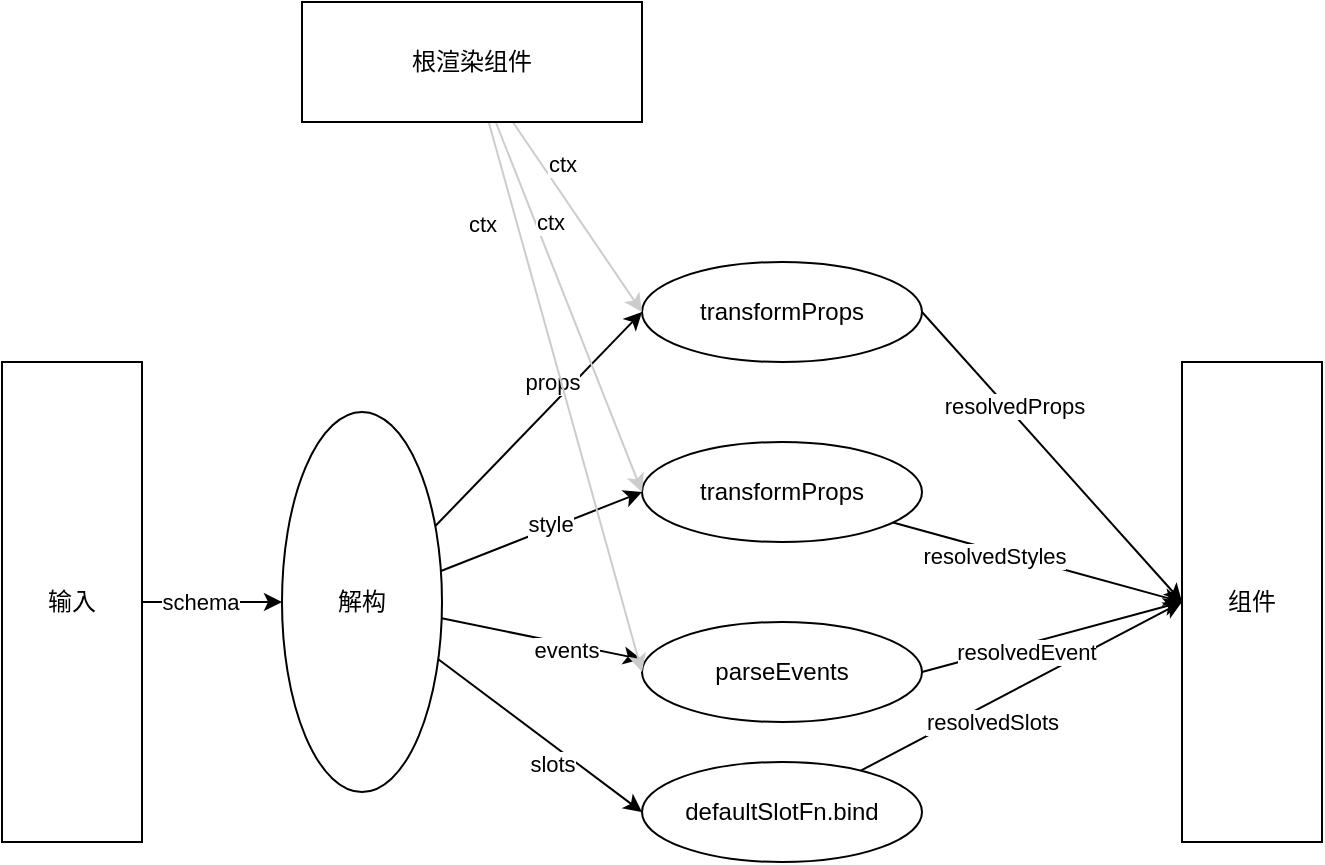 <mxfile version="21.2.9" type="github">
  <diagram name="第 1 页" id="LbV2Ouu0MSUz2O4njj0f">
    <mxGraphModel dx="1050" dy="517" grid="1" gridSize="10" guides="1" tooltips="1" connect="1" arrows="1" fold="1" page="1" pageScale="1" pageWidth="827" pageHeight="1169" math="0" shadow="0">
      <root>
        <mxCell id="0" />
        <mxCell id="1" parent="0" />
        <mxCell id="fHXqGAKMI-KuBx6w6PlO-4" style="edgeStyle=orthogonalEdgeStyle;rounded=0;orthogonalLoop=1;jettySize=auto;html=1;entryX=0;entryY=0.5;entryDx=0;entryDy=0;" edge="1" parent="1" source="fHXqGAKMI-KuBx6w6PlO-1" target="fHXqGAKMI-KuBx6w6PlO-3">
          <mxGeometry relative="1" as="geometry" />
        </mxCell>
        <mxCell id="fHXqGAKMI-KuBx6w6PlO-5" value="schema" style="edgeLabel;html=1;align=center;verticalAlign=middle;resizable=0;points=[];" vertex="1" connectable="0" parent="fHXqGAKMI-KuBx6w6PlO-4">
          <mxGeometry x="0.23" y="-3" relative="1" as="geometry">
            <mxPoint x="-14" y="-3" as="offset" />
          </mxGeometry>
        </mxCell>
        <mxCell id="fHXqGAKMI-KuBx6w6PlO-1" value="输入" style="html=1;dashed=0;whiteSpace=wrap;" vertex="1" parent="1">
          <mxGeometry x="140" y="180" width="70" height="240" as="geometry" />
        </mxCell>
        <mxCell id="fHXqGAKMI-KuBx6w6PlO-10" style="rounded=0;orthogonalLoop=1;jettySize=auto;html=1;entryX=-0.002;entryY=0.372;entryDx=0;entryDy=0;entryPerimeter=0;" edge="1" parent="1" source="fHXqGAKMI-KuBx6w6PlO-3" target="fHXqGAKMI-KuBx6w6PlO-9">
          <mxGeometry relative="1" as="geometry" />
        </mxCell>
        <mxCell id="fHXqGAKMI-KuBx6w6PlO-17" value="events" style="edgeLabel;html=1;align=center;verticalAlign=middle;resizable=0;points=[];fontSize=11;fontFamily=Helvetica;fontColor=default;" vertex="1" connectable="0" parent="fHXqGAKMI-KuBx6w6PlO-10">
          <mxGeometry x="0.26" y="-3" relative="1" as="geometry">
            <mxPoint as="offset" />
          </mxGeometry>
        </mxCell>
        <mxCell id="fHXqGAKMI-KuBx6w6PlO-11" style="rounded=0;orthogonalLoop=1;jettySize=auto;html=1;entryX=0;entryY=0.5;entryDx=0;entryDy=0;" edge="1" parent="1" source="fHXqGAKMI-KuBx6w6PlO-3" target="fHXqGAKMI-KuBx6w6PlO-6">
          <mxGeometry relative="1" as="geometry" />
        </mxCell>
        <mxCell id="fHXqGAKMI-KuBx6w6PlO-16" value="slots" style="edgeLabel;html=1;align=center;verticalAlign=middle;resizable=0;points=[];fontSize=11;fontFamily=Helvetica;fontColor=default;" vertex="1" connectable="0" parent="fHXqGAKMI-KuBx6w6PlO-11">
          <mxGeometry x="0.423" y="3" relative="1" as="geometry">
            <mxPoint x="-18" as="offset" />
          </mxGeometry>
        </mxCell>
        <mxCell id="fHXqGAKMI-KuBx6w6PlO-12" style="edgeStyle=none;shape=connector;rounded=0;orthogonalLoop=1;jettySize=auto;html=1;entryX=0;entryY=0.5;entryDx=0;entryDy=0;labelBackgroundColor=default;strokeColor=default;fontFamily=Helvetica;fontSize=11;fontColor=default;endArrow=classic;" edge="1" parent="1" source="fHXqGAKMI-KuBx6w6PlO-3" target="fHXqGAKMI-KuBx6w6PlO-7">
          <mxGeometry relative="1" as="geometry" />
        </mxCell>
        <mxCell id="fHXqGAKMI-KuBx6w6PlO-15" value="style" style="edgeLabel;html=1;align=center;verticalAlign=middle;resizable=0;points=[];fontSize=11;fontFamily=Helvetica;fontColor=default;" vertex="1" connectable="0" parent="fHXqGAKMI-KuBx6w6PlO-12">
          <mxGeometry x="0.429" y="1" relative="1" as="geometry">
            <mxPoint x="-17" y="5" as="offset" />
          </mxGeometry>
        </mxCell>
        <mxCell id="fHXqGAKMI-KuBx6w6PlO-13" style="edgeStyle=none;shape=connector;rounded=0;orthogonalLoop=1;jettySize=auto;html=1;entryX=0;entryY=0.5;entryDx=0;entryDy=0;labelBackgroundColor=default;strokeColor=default;fontFamily=Helvetica;fontSize=11;fontColor=default;endArrow=classic;" edge="1" parent="1" source="fHXqGAKMI-KuBx6w6PlO-3" target="fHXqGAKMI-KuBx6w6PlO-8">
          <mxGeometry relative="1" as="geometry" />
        </mxCell>
        <mxCell id="fHXqGAKMI-KuBx6w6PlO-14" value="props" style="edgeLabel;html=1;align=center;verticalAlign=middle;resizable=0;points=[];fontSize=11;fontFamily=Helvetica;fontColor=default;" vertex="1" connectable="0" parent="fHXqGAKMI-KuBx6w6PlO-13">
          <mxGeometry x="0.324" y="2" relative="1" as="geometry">
            <mxPoint x="-9" as="offset" />
          </mxGeometry>
        </mxCell>
        <mxCell id="fHXqGAKMI-KuBx6w6PlO-3" value="解构" style="shape=ellipse;html=1;dashed=0;whiteSpace=wrap;perimeter=ellipsePerimeter;" vertex="1" parent="1">
          <mxGeometry x="280" y="205" width="80" height="190" as="geometry" />
        </mxCell>
        <mxCell id="fHXqGAKMI-KuBx6w6PlO-22" style="edgeStyle=none;shape=connector;rounded=0;orthogonalLoop=1;jettySize=auto;html=1;entryX=0;entryY=0.5;entryDx=0;entryDy=0;labelBackgroundColor=default;strokeColor=default;fontFamily=Helvetica;fontSize=11;fontColor=default;endArrow=classic;" edge="1" parent="1" source="fHXqGAKMI-KuBx6w6PlO-6" target="fHXqGAKMI-KuBx6w6PlO-19">
          <mxGeometry relative="1" as="geometry" />
        </mxCell>
        <mxCell id="fHXqGAKMI-KuBx6w6PlO-26" value="resolvedSlots" style="edgeLabel;html=1;align=center;verticalAlign=middle;resizable=0;points=[];fontSize=11;fontFamily=Helvetica;fontColor=default;" vertex="1" connectable="0" parent="fHXqGAKMI-KuBx6w6PlO-22">
          <mxGeometry x="-0.392" y="-1" relative="1" as="geometry">
            <mxPoint x="16" as="offset" />
          </mxGeometry>
        </mxCell>
        <mxCell id="fHXqGAKMI-KuBx6w6PlO-6" value="&lt;div&gt;defaultSlotFn.bind&lt;/div&gt;" style="shape=ellipse;html=1;dashed=0;whiteSpace=wrap;perimeter=ellipsePerimeter;" vertex="1" parent="1">
          <mxGeometry x="460" y="380" width="140" height="50" as="geometry" />
        </mxCell>
        <mxCell id="fHXqGAKMI-KuBx6w6PlO-21" style="edgeStyle=none;shape=connector;rounded=0;orthogonalLoop=1;jettySize=auto;html=1;entryX=0;entryY=0.5;entryDx=0;entryDy=0;labelBackgroundColor=default;strokeColor=default;fontFamily=Helvetica;fontSize=11;fontColor=default;endArrow=classic;" edge="1" parent="1" source="fHXqGAKMI-KuBx6w6PlO-7" target="fHXqGAKMI-KuBx6w6PlO-19">
          <mxGeometry relative="1" as="geometry" />
        </mxCell>
        <mxCell id="fHXqGAKMI-KuBx6w6PlO-25" value="resolvedStyles" style="edgeLabel;html=1;align=center;verticalAlign=middle;resizable=0;points=[];fontSize=11;fontFamily=Helvetica;fontColor=default;" vertex="1" connectable="0" parent="fHXqGAKMI-KuBx6w6PlO-21">
          <mxGeometry x="-0.293" y="-3" relative="1" as="geometry">
            <mxPoint as="offset" />
          </mxGeometry>
        </mxCell>
        <mxCell id="fHXqGAKMI-KuBx6w6PlO-7" value="transformProps" style="shape=ellipse;html=1;dashed=0;whiteSpace=wrap;perimeter=ellipsePerimeter;" vertex="1" parent="1">
          <mxGeometry x="460" y="220" width="140" height="50" as="geometry" />
        </mxCell>
        <mxCell id="fHXqGAKMI-KuBx6w6PlO-20" style="edgeStyle=none;shape=connector;rounded=0;orthogonalLoop=1;jettySize=auto;html=1;entryX=0;entryY=0.5;entryDx=0;entryDy=0;labelBackgroundColor=default;strokeColor=default;fontFamily=Helvetica;fontSize=11;fontColor=default;endArrow=classic;exitX=1;exitY=0.5;exitDx=0;exitDy=0;" edge="1" parent="1" source="fHXqGAKMI-KuBx6w6PlO-8" target="fHXqGAKMI-KuBx6w6PlO-19">
          <mxGeometry relative="1" as="geometry" />
        </mxCell>
        <mxCell id="fHXqGAKMI-KuBx6w6PlO-24" value="resolvedProps" style="edgeLabel;html=1;align=center;verticalAlign=middle;resizable=0;points=[];fontSize=11;fontFamily=Helvetica;fontColor=default;" vertex="1" connectable="0" parent="fHXqGAKMI-KuBx6w6PlO-20">
          <mxGeometry x="-0.327" y="3" relative="1" as="geometry">
            <mxPoint as="offset" />
          </mxGeometry>
        </mxCell>
        <mxCell id="fHXqGAKMI-KuBx6w6PlO-8" value="transformProps" style="shape=ellipse;html=1;dashed=0;whiteSpace=wrap;perimeter=ellipsePerimeter;" vertex="1" parent="1">
          <mxGeometry x="460" y="130" width="140" height="50" as="geometry" />
        </mxCell>
        <mxCell id="fHXqGAKMI-KuBx6w6PlO-23" style="edgeStyle=none;shape=connector;rounded=0;orthogonalLoop=1;jettySize=auto;html=1;entryX=0;entryY=0.5;entryDx=0;entryDy=0;labelBackgroundColor=default;strokeColor=default;fontFamily=Helvetica;fontSize=11;fontColor=default;endArrow=classic;exitX=1;exitY=0.5;exitDx=0;exitDy=0;" edge="1" parent="1" source="fHXqGAKMI-KuBx6w6PlO-9" target="fHXqGAKMI-KuBx6w6PlO-19">
          <mxGeometry relative="1" as="geometry" />
        </mxCell>
        <mxCell id="fHXqGAKMI-KuBx6w6PlO-27" value="resolvedEvent" style="edgeLabel;html=1;align=center;verticalAlign=middle;resizable=0;points=[];fontSize=11;fontFamily=Helvetica;fontColor=default;" vertex="1" connectable="0" parent="fHXqGAKMI-KuBx6w6PlO-23">
          <mxGeometry x="-0.216" y="-4" relative="1" as="geometry">
            <mxPoint as="offset" />
          </mxGeometry>
        </mxCell>
        <mxCell id="fHXqGAKMI-KuBx6w6PlO-9" value="parseEvents" style="shape=ellipse;html=1;dashed=0;whiteSpace=wrap;perimeter=ellipsePerimeter;" vertex="1" parent="1">
          <mxGeometry x="460" y="310" width="140" height="50" as="geometry" />
        </mxCell>
        <mxCell id="fHXqGAKMI-KuBx6w6PlO-19" value="组件" style="html=1;dashed=0;whiteSpace=wrap;" vertex="1" parent="1">
          <mxGeometry x="730" y="180" width="70" height="240" as="geometry" />
        </mxCell>
        <mxCell id="fHXqGAKMI-KuBx6w6PlO-29" style="edgeStyle=none;shape=connector;rounded=0;orthogonalLoop=1;jettySize=auto;html=1;entryX=0;entryY=0.5;entryDx=0;entryDy=0;labelBackgroundColor=default;strokeColor=#CCCCCC;fontFamily=Helvetica;fontSize=11;fontColor=default;endArrow=classic;" edge="1" parent="1" source="fHXqGAKMI-KuBx6w6PlO-28" target="fHXqGAKMI-KuBx6w6PlO-8">
          <mxGeometry relative="1" as="geometry" />
        </mxCell>
        <mxCell id="fHXqGAKMI-KuBx6w6PlO-30" value="ctx" style="edgeLabel;html=1;align=center;verticalAlign=middle;resizable=0;points=[];fontSize=11;fontFamily=Helvetica;fontColor=default;" vertex="1" connectable="0" parent="fHXqGAKMI-KuBx6w6PlO-29">
          <mxGeometry x="0.216" y="1" relative="1" as="geometry">
            <mxPoint x="-16" y="-37" as="offset" />
          </mxGeometry>
        </mxCell>
        <mxCell id="fHXqGAKMI-KuBx6w6PlO-31" style="edgeStyle=none;shape=connector;rounded=0;orthogonalLoop=1;jettySize=auto;html=1;entryX=0;entryY=0.5;entryDx=0;entryDy=0;labelBackgroundColor=default;strokeColor=#CCCCCC;fontFamily=Helvetica;fontSize=11;fontColor=default;endArrow=classic;" edge="1" parent="1" source="fHXqGAKMI-KuBx6w6PlO-28" target="fHXqGAKMI-KuBx6w6PlO-7">
          <mxGeometry relative="1" as="geometry" />
        </mxCell>
        <mxCell id="fHXqGAKMI-KuBx6w6PlO-32" value="ctx" style="edgeLabel;html=1;align=center;verticalAlign=middle;resizable=0;points=[];fontSize=11;fontFamily=Helvetica;fontColor=default;" vertex="1" connectable="0" parent="fHXqGAKMI-KuBx6w6PlO-31">
          <mxGeometry x="-0.177" y="-2" relative="1" as="geometry">
            <mxPoint x="-1" y="-27" as="offset" />
          </mxGeometry>
        </mxCell>
        <mxCell id="fHXqGAKMI-KuBx6w6PlO-35" style="edgeStyle=none;shape=connector;rounded=0;orthogonalLoop=1;jettySize=auto;html=1;entryX=0;entryY=0.5;entryDx=0;entryDy=0;labelBackgroundColor=default;strokeColor=#CCCCCC;fontFamily=Helvetica;fontSize=11;fontColor=default;endArrow=classic;" edge="1" parent="1" source="fHXqGAKMI-KuBx6w6PlO-28" target="fHXqGAKMI-KuBx6w6PlO-9">
          <mxGeometry relative="1" as="geometry" />
        </mxCell>
        <mxCell id="fHXqGAKMI-KuBx6w6PlO-36" value="ctx" style="edgeLabel;html=1;align=center;verticalAlign=middle;resizable=0;points=[];fontSize=11;fontFamily=Helvetica;fontColor=default;" vertex="1" connectable="0" parent="fHXqGAKMI-KuBx6w6PlO-35">
          <mxGeometry x="-0.073" y="1" relative="1" as="geometry">
            <mxPoint x="-40" y="-77" as="offset" />
          </mxGeometry>
        </mxCell>
        <mxCell id="fHXqGAKMI-KuBx6w6PlO-28" value="根渲染组件" style="html=1;dashed=0;whiteSpace=wrap;" vertex="1" parent="1">
          <mxGeometry x="290" width="170" height="60" as="geometry" />
        </mxCell>
      </root>
    </mxGraphModel>
  </diagram>
</mxfile>
